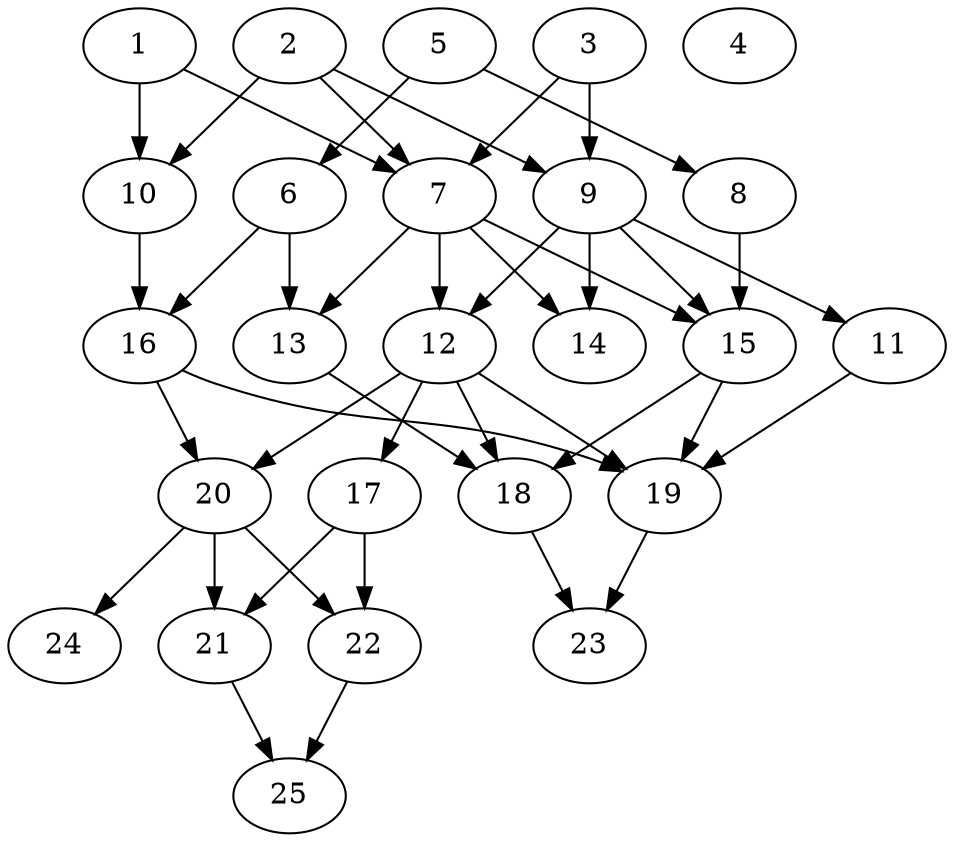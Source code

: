 // DAG (tier=2-normal, mode=data, n=25, ccr=0.412, fat=0.580, density=0.522, regular=0.564, jump=0.180, mindata=2097152, maxdata=16777216)
// DAG automatically generated by daggen at Sun Aug 24 16:33:34 2025
// /home/ermia/Project/Environments/daggen/bin/daggen --dot --ccr 0.412 --fat 0.580 --regular 0.564 --density 0.522 --jump 0.180 --mindata 2097152 --maxdata 16777216 -n 25 
digraph G {
  1 [size="95258655183601664000", alpha="0.06", expect_size="47629327591800832000"]
  1 -> 7 [size ="166862834892800"]
  1 -> 10 [size ="166862834892800"]
  2 [size="3553025395423146", alpha="0.07", expect_size="1776512697711573"]
  2 -> 7 [size ="127133120724992"]
  2 -> 9 [size ="127133120724992"]
  2 -> 10 [size ="127133120724992"]
  3 [size="70137801511560816", alpha="0.17", expect_size="35068900755780408"]
  3 -> 7 [size ="1773936954048512"]
  3 -> 9 [size ="1773936954048512"]
  4 [size="33077439753770548", alpha="0.14", expect_size="16538719876885274"]
  5 [size="4228344071618706", alpha="0.07", expect_size="2114172035809353"]
  5 -> 6 [size ="90303037964288"]
  5 -> 8 [size ="90303037964288"]
  6 [size="454930117753407232", alpha="0.15", expect_size="227465058876703616"]
  6 -> 13 [size ="632309145403392"]
  6 -> 16 [size ="632309145403392"]
  7 [size="3101802684494566", alpha="0.17", expect_size="1550901342247283"]
  7 -> 12 [size ="217247507283968"]
  7 -> 13 [size ="217247507283968"]
  7 -> 14 [size ="217247507283968"]
  7 -> 15 [size ="217247507283968"]
  8 [size="11645073450334310", alpha="0.11", expect_size="5822536725167155"]
  8 -> 15 [size ="438618174783488"]
  9 [size="958613255517410164736", alpha="0.13", expect_size="479306627758705082368"]
  9 -> 11 [size ="777771945033728"]
  9 -> 12 [size ="777771945033728"]
  9 -> 14 [size ="777771945033728"]
  9 -> 15 [size ="777771945033728"]
  10 [size="351338758385188224", alpha="0.04", expect_size="175669379192594112"]
  10 -> 16 [size ="379267221291008"]
  11 [size="2522138224478040096768", alpha="0.08", expect_size="1261069112239020048384"]
  11 -> 19 [size ="1482299321352192"]
  12 [size="3417034107804079620096", alpha="0.19", expect_size="1708517053902039810048"]
  12 -> 17 [size ="1814914607874048"]
  12 -> 18 [size ="1814914607874048"]
  12 -> 19 [size ="1814914607874048"]
  12 -> 20 [size ="1814914607874048"]
  13 [size="101251054448676048", alpha="0.09", expect_size="50625527224338024"]
  13 -> 18 [size ="2170631139360768"]
  14 [size="4915884523909755904", alpha="0.01", expect_size="2457942261954877952"]
  15 [size="126504653687225648", alpha="0.09", expect_size="63252326843612824"]
  15 -> 18 [size ="111879737311232"]
  15 -> 19 [size ="111879737311232"]
  16 [size="1554641755619979520", alpha="0.04", expect_size="777320877809989760"]
  16 -> 19 [size ="1085788947218432"]
  16 -> 20 [size ="1085788947218432"]
  17 [size="24384919987055052", alpha="0.14", expect_size="12192459993527526"]
  17 -> 21 [size ="456509129490432"]
  17 -> 22 [size ="456509129490432"]
  18 [size="16979348972109824000", alpha="0.16", expect_size="8489674486054912000"]
  18 -> 23 [size ="52849069260800"]
  19 [size="163961921236631552000", alpha="0.02", expect_size="81980960618315776000"]
  19 -> 23 [size ="239654351667200"]
  20 [size="180207408979959087104", alpha="0.04", expect_size="90103704489979543552"]
  20 -> 21 [size ="255233934491648"]
  20 -> 22 [size ="255233934491648"]
  20 -> 24 [size ="255233934491648"]
  21 [size="4273889185855289950208", alpha="0.16", expect_size="2136944592927644975104"]
  21 -> 25 [size ="2106875269087232"]
  22 [size="525586077458821545984", alpha="0.10", expect_size="262793038729410772992"]
  22 -> 25 [size ="521017793445888"]
  23 [size="124018579757596672000", alpha="0.17", expect_size="62009289878798336000"]
  24 [size="327581322649313856", alpha="0.10", expect_size="163790661324656928"]
  25 [size="4162588391312295936", alpha="0.17", expect_size="2081294195656147968"]
}